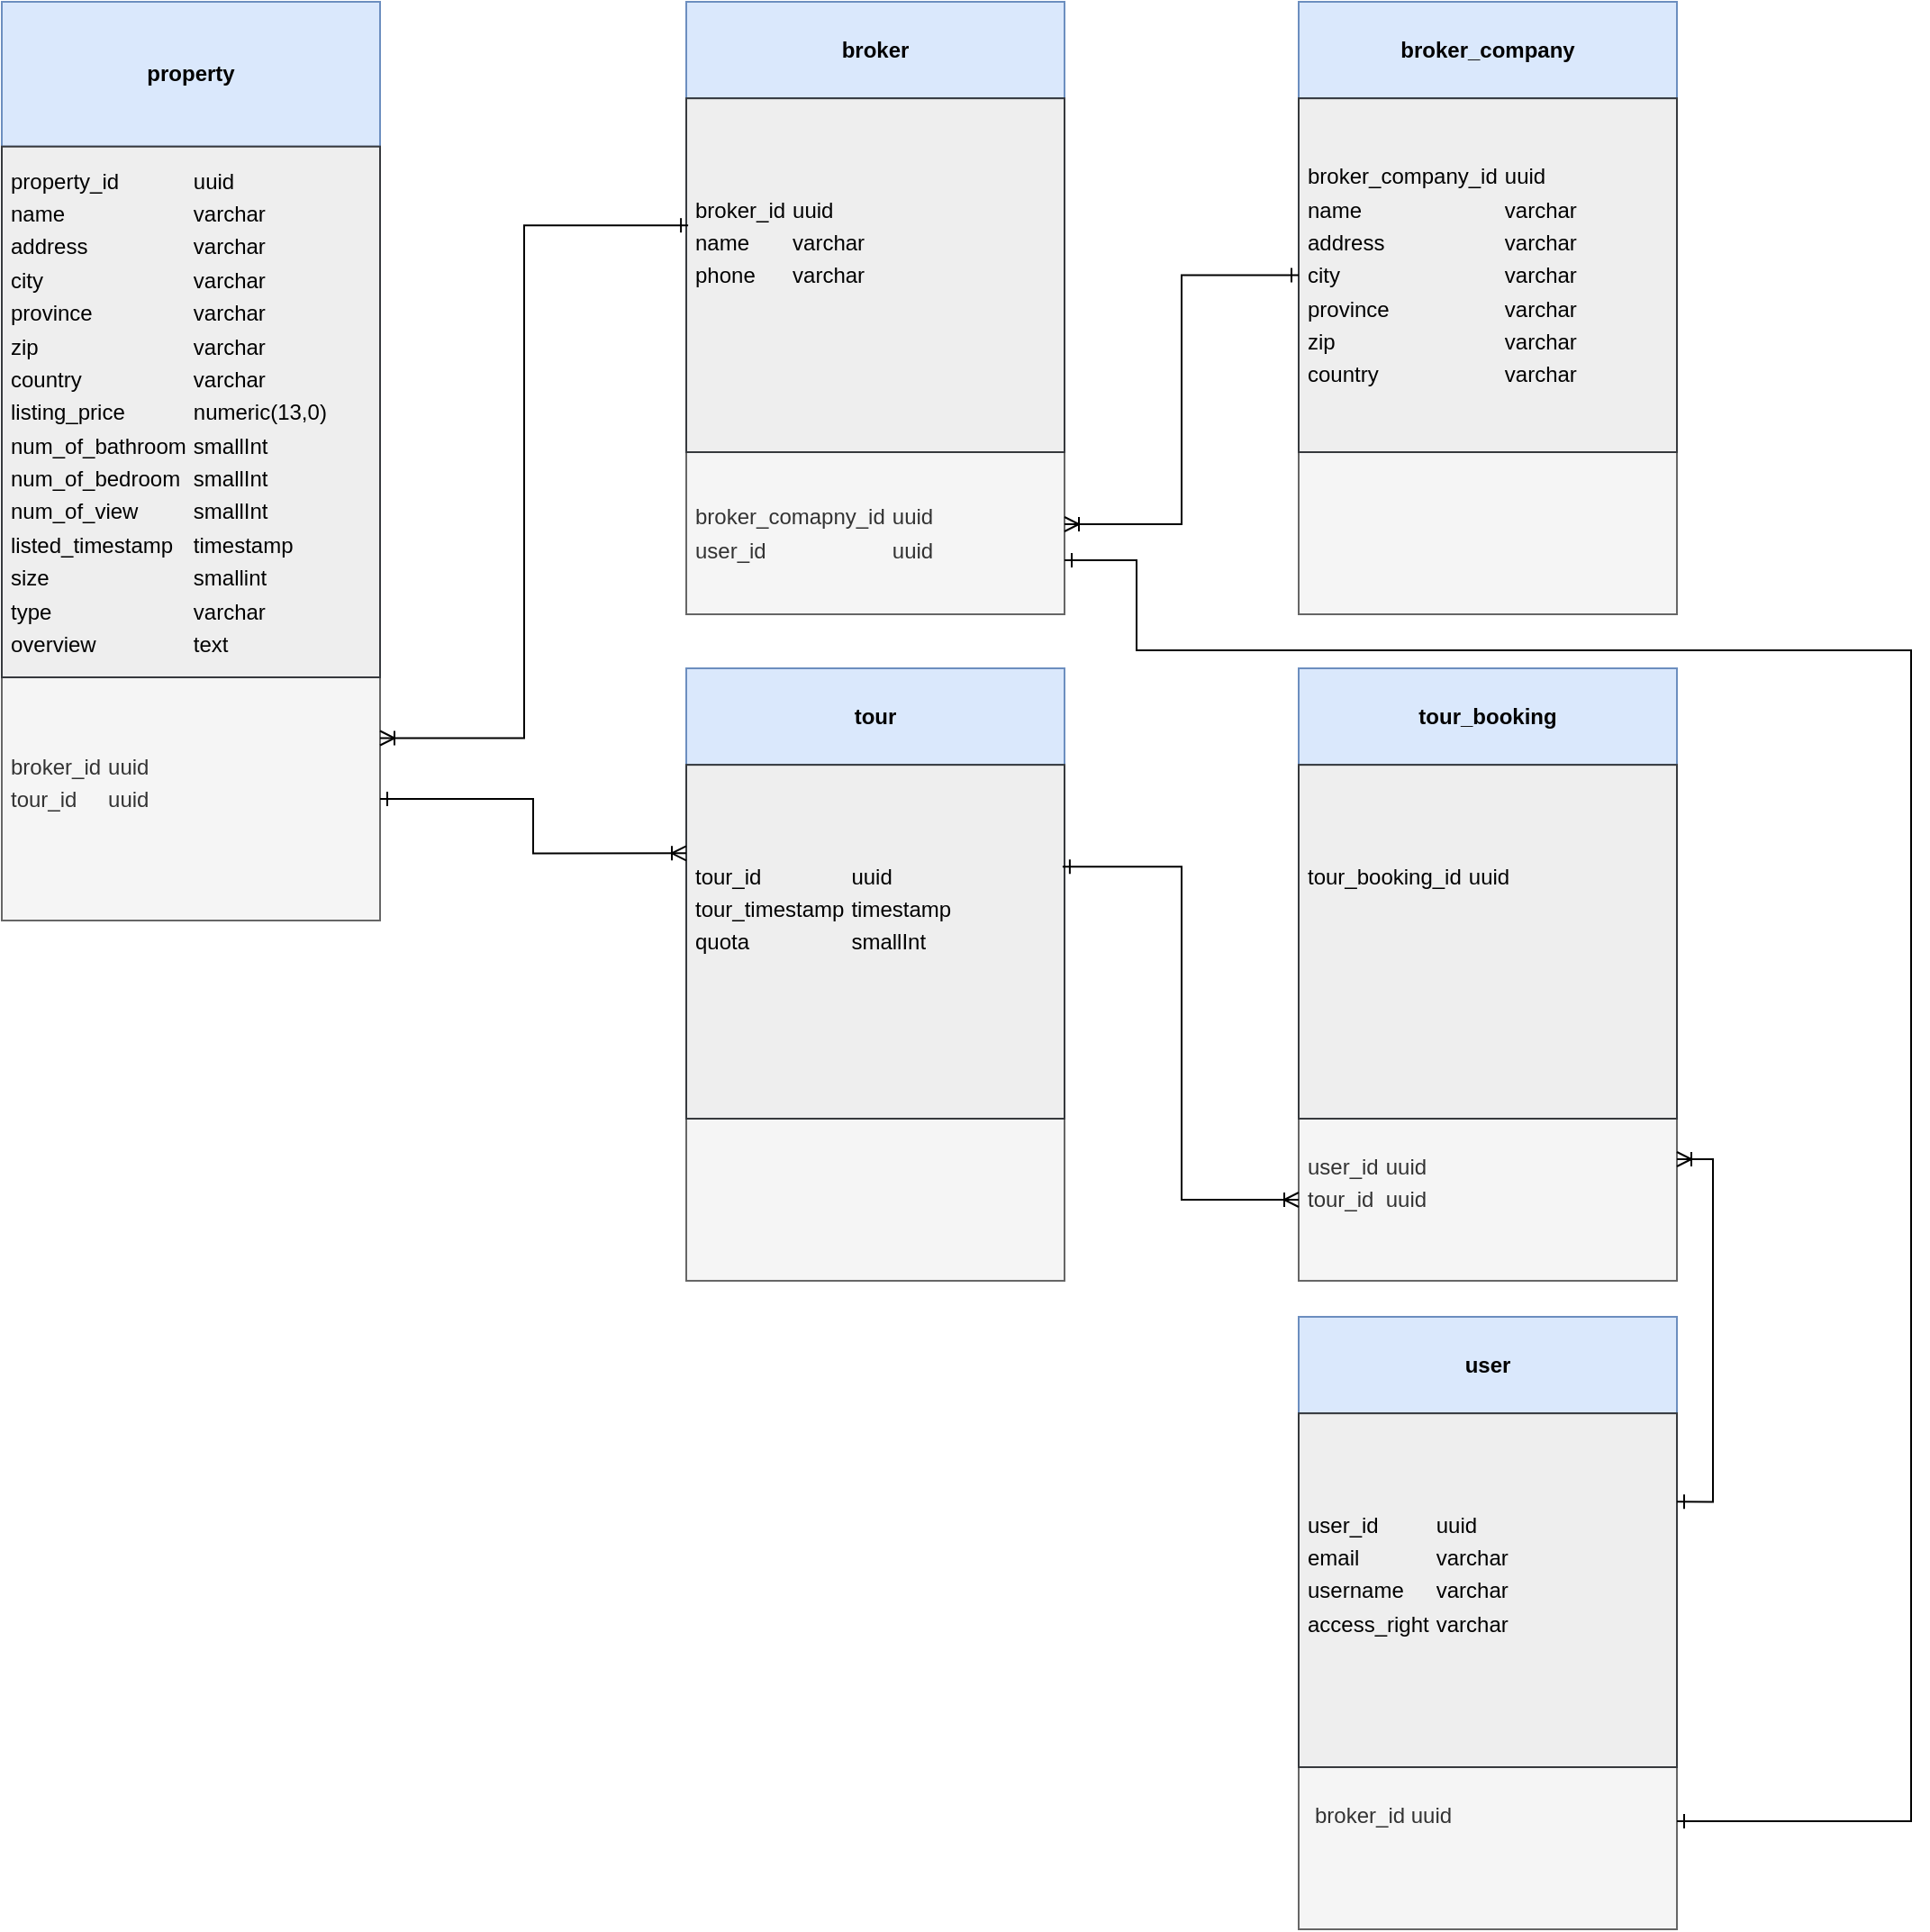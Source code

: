 <mxfile version="24.4.14" type="device">
  <diagram name="Page-1" id="duder2AZap7tr0xob_Q-">
    <mxGraphModel dx="2027" dy="1060" grid="1" gridSize="10" guides="1" tooltips="1" connect="1" arrows="1" fold="1" page="1" pageScale="1" pageWidth="850" pageHeight="1100" math="0" shadow="0">
      <root>
        <mxCell id="0" />
        <mxCell id="1" parent="0" />
        <mxCell id="dFxl_KDMdSGSmXqM_8Ub-6" value="" style="group" parent="1" vertex="1" connectable="0">
          <mxGeometry x="-750" y="240" width="210" height="510" as="geometry" />
        </mxCell>
        <mxCell id="dFxl_KDMdSGSmXqM_8Ub-5" value="&lt;table&gt;&lt;tbody&gt;&lt;tr&gt;&lt;td&gt;broker_id&lt;/td&gt;&lt;td&gt;uuid&lt;/td&gt;&lt;/tr&gt;&lt;tr&gt;&lt;td&gt;tour_id&lt;/td&gt;&lt;td&gt;uuid&lt;/td&gt;&lt;/tr&gt;&lt;tr&gt;&lt;td&gt;&lt;br&gt;&lt;/td&gt;&lt;td&gt;&lt;br&gt;&lt;/td&gt;&lt;/tr&gt;&lt;/tbody&gt;&lt;/table&gt;" style="rounded=0;whiteSpace=wrap;html=1;fillColor=#f5f5f5;fontColor=#333333;strokeColor=#666666;align=left;" parent="dFxl_KDMdSGSmXqM_8Ub-6" vertex="1">
          <mxGeometry y="375" width="210" height="135.0" as="geometry" />
        </mxCell>
        <mxCell id="dFxl_KDMdSGSmXqM_8Ub-1" value="&lt;b&gt;property&lt;/b&gt;" style="rounded=0;whiteSpace=wrap;html=1;fillColor=#dae8fc;strokeColor=#6c8ebf;" parent="dFxl_KDMdSGSmXqM_8Ub-6" vertex="1">
          <mxGeometry width="210" height="80.355" as="geometry" />
        </mxCell>
        <mxCell id="dFxl_KDMdSGSmXqM_8Ub-3" value="&lt;table&gt;&lt;tbody&gt;&lt;tr&gt;&lt;td&gt;property_id&lt;/td&gt;&lt;td&gt;uuid&lt;/td&gt;&lt;/tr&gt;&lt;tr&gt;&lt;td&gt;name&lt;/td&gt;&lt;td&gt;varchar&lt;/td&gt;&lt;/tr&gt;&lt;tr&gt;&lt;td&gt;address&lt;/td&gt;&lt;td&gt;varchar&lt;/td&gt;&lt;/tr&gt;&lt;tr&gt;&lt;td&gt;city&lt;/td&gt;&lt;td&gt;varchar&lt;/td&gt;&lt;/tr&gt;&lt;tr&gt;&lt;td&gt;province&lt;/td&gt;&lt;td&gt;varchar&lt;/td&gt;&lt;/tr&gt;&lt;tr&gt;&lt;td&gt;zip&lt;/td&gt;&lt;td&gt;varchar&lt;/td&gt;&lt;/tr&gt;&lt;tr&gt;&lt;td&gt;country&lt;/td&gt;&lt;td&gt;varchar&lt;/td&gt;&lt;/tr&gt;&lt;tr&gt;&lt;td&gt;listing_price&lt;/td&gt;&lt;td&gt;numeric(13,0)&lt;/td&gt;&lt;/tr&gt;&lt;tr&gt;&lt;td&gt;num_of_bathroom&lt;/td&gt;&lt;td&gt;smallInt&lt;/td&gt;&lt;/tr&gt;&lt;tr&gt;&lt;td&gt;num_of_bedroom&lt;/td&gt;&lt;td&gt;smallInt&lt;br&gt;&lt;/td&gt;&lt;/tr&gt;&lt;tr&gt;&lt;td&gt;num_of_view&lt;/td&gt;&lt;td&gt;smallInt&lt;/td&gt;&lt;/tr&gt;&lt;tr&gt;&lt;td&gt;listed_timestamp&lt;/td&gt;&lt;td&gt;timestamp&lt;/td&gt;&lt;/tr&gt;&lt;tr&gt;&lt;td&gt;size&lt;/td&gt;&lt;td&gt;smallint&lt;/td&gt;&lt;/tr&gt;&lt;tr&gt;&lt;td&gt;type&lt;/td&gt;&lt;td&gt;varchar&lt;/td&gt;&lt;/tr&gt;&lt;tr&gt;&lt;td&gt;overview&lt;/td&gt;&lt;td&gt;text&lt;/td&gt;&lt;/tr&gt;&lt;/tbody&gt;&lt;/table&gt;" style="rounded=0;whiteSpace=wrap;html=1;fillColor=#eeeeee;strokeColor=#36393d;align=left;" parent="dFxl_KDMdSGSmXqM_8Ub-6" vertex="1">
          <mxGeometry y="80.355" width="210" height="294.645" as="geometry" />
        </mxCell>
        <mxCell id="dFxl_KDMdSGSmXqM_8Ub-7" value="" style="group" parent="1" vertex="1" connectable="0">
          <mxGeometry x="-370" y="240" width="210" height="340" as="geometry" />
        </mxCell>
        <mxCell id="dFxl_KDMdSGSmXqM_8Ub-8" value="&lt;table&gt;&lt;tbody&gt;&lt;tr&gt;&lt;td&gt;broker_comapny_id&lt;/td&gt;&lt;td&gt;uuid&lt;/td&gt;&lt;/tr&gt;&lt;tr&gt;&lt;td&gt;user_id&lt;br&gt;&lt;/td&gt;&lt;td&gt;uuid&lt;br&gt;&lt;/td&gt;&lt;/tr&gt;&lt;/tbody&gt;&lt;/table&gt;" style="rounded=0;whiteSpace=wrap;html=1;fillColor=#f5f5f5;fontColor=#333333;strokeColor=#666666;align=left;" parent="dFxl_KDMdSGSmXqM_8Ub-7" vertex="1">
          <mxGeometry y="250" width="210" height="90" as="geometry" />
        </mxCell>
        <mxCell id="dFxl_KDMdSGSmXqM_8Ub-9" value="&lt;b&gt;broker&lt;/b&gt;" style="rounded=0;whiteSpace=wrap;html=1;fillColor=#dae8fc;strokeColor=#6c8ebf;" parent="dFxl_KDMdSGSmXqM_8Ub-7" vertex="1">
          <mxGeometry width="210" height="53.57" as="geometry" />
        </mxCell>
        <mxCell id="dFxl_KDMdSGSmXqM_8Ub-10" value="&lt;table&gt;&lt;tbody&gt;&lt;tr&gt;&lt;td&gt;broker_id&lt;/td&gt;&lt;td&gt;uuid&lt;/td&gt;&lt;/tr&gt;&lt;tr&gt;&lt;td&gt;name&lt;/td&gt;&lt;td&gt;varchar&lt;/td&gt;&lt;/tr&gt;&lt;tr&gt;&lt;td&gt;phone&lt;/td&gt;&lt;td&gt;varchar&lt;/td&gt;&lt;/tr&gt;&lt;tr&gt;&lt;td&gt;&lt;br&gt;&lt;/td&gt;&lt;td&gt;&lt;br&gt;&lt;/td&gt;&lt;/tr&gt;&lt;tr&gt;&lt;td&gt;&lt;br&gt;&lt;/td&gt;&lt;td&gt;&lt;br&gt;&lt;/td&gt;&lt;/tr&gt;&lt;/tbody&gt;&lt;/table&gt;" style="rounded=0;whiteSpace=wrap;html=1;fillColor=#eeeeee;strokeColor=#36393d;align=left;" parent="dFxl_KDMdSGSmXqM_8Ub-7" vertex="1">
          <mxGeometry y="53.57" width="210" height="196.43" as="geometry" />
        </mxCell>
        <mxCell id="dFxl_KDMdSGSmXqM_8Ub-11" style="edgeStyle=orthogonalEdgeStyle;rounded=0;orthogonalLoop=1;jettySize=auto;html=1;exitX=1;exitY=0.25;exitDx=0;exitDy=0;entryX=0.005;entryY=0.359;entryDx=0;entryDy=0;entryPerimeter=0;endArrow=ERone;endFill=0;startArrow=ERoneToMany;startFill=0;" parent="1" source="dFxl_KDMdSGSmXqM_8Ub-5" target="dFxl_KDMdSGSmXqM_8Ub-10" edge="1">
          <mxGeometry relative="1" as="geometry">
            <Array as="points">
              <mxPoint x="-460" y="649" />
              <mxPoint x="-460" y="364" />
            </Array>
          </mxGeometry>
        </mxCell>
        <mxCell id="dFxl_KDMdSGSmXqM_8Ub-16" value="" style="group" parent="1" vertex="1" connectable="0">
          <mxGeometry x="-370" y="610" width="210" height="340" as="geometry" />
        </mxCell>
        <mxCell id="dFxl_KDMdSGSmXqM_8Ub-17" value="&lt;table&gt;&lt;tbody&gt;&lt;tr&gt;&lt;td&gt;&lt;br&gt;&lt;/td&gt;&lt;td&gt;&lt;br&gt;&lt;/td&gt;&lt;/tr&gt;&lt;tr&gt;&lt;td&gt;&lt;br&gt;&lt;/td&gt;&lt;td&gt;&lt;br&gt;&lt;/td&gt;&lt;/tr&gt;&lt;tr&gt;&lt;td&gt;&lt;br&gt;&lt;/td&gt;&lt;td&gt;&lt;br&gt;&lt;/td&gt;&lt;/tr&gt;&lt;/tbody&gt;&lt;/table&gt;" style="rounded=0;whiteSpace=wrap;html=1;fillColor=#f5f5f5;fontColor=#333333;strokeColor=#666666;align=left;" parent="dFxl_KDMdSGSmXqM_8Ub-16" vertex="1">
          <mxGeometry y="250" width="210" height="90" as="geometry" />
        </mxCell>
        <mxCell id="dFxl_KDMdSGSmXqM_8Ub-18" value="&lt;b&gt;tour&lt;/b&gt;" style="rounded=0;whiteSpace=wrap;html=1;fillColor=#dae8fc;strokeColor=#6c8ebf;" parent="dFxl_KDMdSGSmXqM_8Ub-16" vertex="1">
          <mxGeometry width="210" height="53.57" as="geometry" />
        </mxCell>
        <mxCell id="dFxl_KDMdSGSmXqM_8Ub-19" value="&lt;table&gt;&lt;tbody&gt;&lt;tr&gt;&lt;td&gt;tour_id&lt;/td&gt;&lt;td&gt;uuid&lt;/td&gt;&lt;/tr&gt;&lt;tr&gt;&lt;td&gt;tour_timestamp&lt;/td&gt;&lt;td&gt;timestamp&lt;/td&gt;&lt;/tr&gt;&lt;tr&gt;&lt;td&gt;quota&lt;/td&gt;&lt;td&gt;smallInt&lt;/td&gt;&lt;/tr&gt;&lt;tr&gt;&lt;td&gt;&lt;br&gt;&lt;/td&gt;&lt;td&gt;&lt;br&gt;&lt;/td&gt;&lt;/tr&gt;&lt;tr&gt;&lt;td&gt;&lt;br&gt;&lt;/td&gt;&lt;td&gt;&lt;br&gt;&lt;/td&gt;&lt;/tr&gt;&lt;/tbody&gt;&lt;/table&gt;" style="rounded=0;whiteSpace=wrap;html=1;fillColor=#eeeeee;strokeColor=#36393d;align=left;" parent="dFxl_KDMdSGSmXqM_8Ub-16" vertex="1">
          <mxGeometry y="53.57" width="210" height="196.43" as="geometry" />
        </mxCell>
        <mxCell id="dFxl_KDMdSGSmXqM_8Ub-20" style="edgeStyle=orthogonalEdgeStyle;rounded=0;orthogonalLoop=1;jettySize=auto;html=1;exitX=1;exitY=0.5;exitDx=0;exitDy=0;entryX=0;entryY=0.25;entryDx=0;entryDy=0;endArrow=ERoneToMany;endFill=0;startArrow=ERone;startFill=0;" parent="1" source="dFxl_KDMdSGSmXqM_8Ub-5" target="dFxl_KDMdSGSmXqM_8Ub-19" edge="1">
          <mxGeometry relative="1" as="geometry" />
        </mxCell>
        <mxCell id="dFxl_KDMdSGSmXqM_8Ub-21" value="" style="group" parent="1" vertex="1" connectable="0">
          <mxGeometry x="-30" y="610" width="210" height="340" as="geometry" />
        </mxCell>
        <mxCell id="dFxl_KDMdSGSmXqM_8Ub-22" value="&lt;table&gt;&lt;tbody&gt;&lt;tr&gt;&lt;td&gt;user_id&lt;/td&gt;&lt;td&gt;uuid&lt;/td&gt;&lt;/tr&gt;&lt;tr&gt;&lt;td&gt;tour_id&lt;/td&gt;&lt;td&gt;uuid&lt;/td&gt;&lt;/tr&gt;&lt;tr&gt;&lt;td&gt;&lt;br&gt;&lt;/td&gt;&lt;td&gt;&lt;br&gt;&lt;/td&gt;&lt;/tr&gt;&lt;/tbody&gt;&lt;/table&gt;" style="rounded=0;whiteSpace=wrap;html=1;fillColor=#f5f5f5;fontColor=#333333;strokeColor=#666666;align=left;" parent="dFxl_KDMdSGSmXqM_8Ub-21" vertex="1">
          <mxGeometry y="250" width="210" height="90" as="geometry" />
        </mxCell>
        <mxCell id="dFxl_KDMdSGSmXqM_8Ub-23" value="&lt;b&gt;tour_booking&lt;/b&gt;" style="rounded=0;whiteSpace=wrap;html=1;fillColor=#dae8fc;strokeColor=#6c8ebf;" parent="dFxl_KDMdSGSmXqM_8Ub-21" vertex="1">
          <mxGeometry width="210" height="53.57" as="geometry" />
        </mxCell>
        <mxCell id="dFxl_KDMdSGSmXqM_8Ub-24" value="&lt;table&gt;&lt;tbody&gt;&lt;tr&gt;&lt;td&gt;tour_booking_id&lt;/td&gt;&lt;td&gt;uuid&lt;/td&gt;&lt;/tr&gt;&lt;tr&gt;&lt;td&gt;&lt;br&gt;&lt;/td&gt;&lt;td&gt;&lt;br&gt;&lt;/td&gt;&lt;/tr&gt;&lt;tr&gt;&lt;td&gt;&lt;br&gt;&lt;/td&gt;&lt;td&gt;&lt;br&gt;&lt;/td&gt;&lt;/tr&gt;&lt;tr&gt;&lt;td&gt;&lt;br&gt;&lt;/td&gt;&lt;td&gt;&lt;br&gt;&lt;/td&gt;&lt;/tr&gt;&lt;tr&gt;&lt;td&gt;&lt;br&gt;&lt;/td&gt;&lt;td&gt;&lt;br&gt;&lt;/td&gt;&lt;/tr&gt;&lt;/tbody&gt;&lt;/table&gt;" style="rounded=0;whiteSpace=wrap;html=1;fillColor=#eeeeee;strokeColor=#36393d;align=left;" parent="dFxl_KDMdSGSmXqM_8Ub-21" vertex="1">
          <mxGeometry y="53.57" width="210" height="196.43" as="geometry" />
        </mxCell>
        <mxCell id="dFxl_KDMdSGSmXqM_8Ub-25" value="" style="group" parent="1" vertex="1" connectable="0">
          <mxGeometry x="-30" y="970" width="210" height="340" as="geometry" />
        </mxCell>
        <mxCell id="dFxl_KDMdSGSmXqM_8Ub-26" value="&lt;table&gt;&lt;tbody&gt;&lt;tr&gt;&lt;td&gt;&lt;br&gt;&lt;/td&gt;&lt;td&gt;broker_id uuid&lt;/td&gt;&lt;/tr&gt;&lt;tr&gt;&lt;td&gt;&lt;br&gt;&lt;/td&gt;&lt;td&gt;&lt;br&gt;&lt;/td&gt;&lt;/tr&gt;&lt;tr&gt;&lt;td&gt;&lt;br&gt;&lt;/td&gt;&lt;td&gt;&lt;br&gt;&lt;/td&gt;&lt;/tr&gt;&lt;/tbody&gt;&lt;/table&gt;" style="rounded=0;whiteSpace=wrap;html=1;fillColor=#f5f5f5;fontColor=#333333;strokeColor=#666666;align=left;" parent="dFxl_KDMdSGSmXqM_8Ub-25" vertex="1">
          <mxGeometry y="250" width="210" height="90" as="geometry" />
        </mxCell>
        <mxCell id="dFxl_KDMdSGSmXqM_8Ub-27" value="&lt;b&gt;user&lt;/b&gt;" style="rounded=0;whiteSpace=wrap;html=1;fillColor=#dae8fc;strokeColor=#6c8ebf;" parent="dFxl_KDMdSGSmXqM_8Ub-25" vertex="1">
          <mxGeometry width="210" height="53.57" as="geometry" />
        </mxCell>
        <mxCell id="dFxl_KDMdSGSmXqM_8Ub-28" value="&lt;table&gt;&lt;tbody&gt;&lt;tr&gt;&lt;td&gt;user_id&lt;/td&gt;&lt;td&gt;uuid&lt;/td&gt;&lt;/tr&gt;&lt;tr&gt;&lt;td&gt;email&lt;/td&gt;&lt;td&gt;varchar&lt;/td&gt;&lt;/tr&gt;&lt;tr&gt;&lt;td&gt;username&lt;/td&gt;&lt;td&gt;varchar&lt;/td&gt;&lt;/tr&gt;&lt;tr&gt;&lt;td&gt;access_right&lt;/td&gt;&lt;td&gt;varchar&lt;/td&gt;&lt;/tr&gt;&lt;tr&gt;&lt;td&gt;&lt;br&gt;&lt;/td&gt;&lt;td&gt;&lt;br&gt;&lt;/td&gt;&lt;/tr&gt;&lt;/tbody&gt;&lt;/table&gt;" style="rounded=0;whiteSpace=wrap;html=1;fillColor=#eeeeee;strokeColor=#36393d;align=left;" parent="dFxl_KDMdSGSmXqM_8Ub-25" vertex="1">
          <mxGeometry y="53.57" width="210" height="196.43" as="geometry" />
        </mxCell>
        <mxCell id="dFxl_KDMdSGSmXqM_8Ub-29" style="edgeStyle=orthogonalEdgeStyle;rounded=0;orthogonalLoop=1;jettySize=auto;html=1;exitX=1;exitY=0.25;exitDx=0;exitDy=0;entryX=1;entryY=0.25;entryDx=0;entryDy=0;endArrow=ERoneToMany;endFill=0;startArrow=ERone;startFill=0;" parent="1" source="dFxl_KDMdSGSmXqM_8Ub-28" target="dFxl_KDMdSGSmXqM_8Ub-22" edge="1">
          <mxGeometry relative="1" as="geometry" />
        </mxCell>
        <mxCell id="dFxl_KDMdSGSmXqM_8Ub-31" value="" style="group" parent="1" vertex="1" connectable="0">
          <mxGeometry x="-30" y="240" width="210" height="340" as="geometry" />
        </mxCell>
        <mxCell id="dFxl_KDMdSGSmXqM_8Ub-32" value="&lt;table&gt;&lt;tbody&gt;&lt;tr&gt;&lt;td&gt;&lt;br&gt;&lt;/td&gt;&lt;td&gt;&lt;br&gt;&lt;/td&gt;&lt;/tr&gt;&lt;tr&gt;&lt;td&gt;&lt;br&gt;&lt;/td&gt;&lt;td&gt;&lt;br&gt;&lt;/td&gt;&lt;/tr&gt;&lt;tr&gt;&lt;td&gt;&lt;br&gt;&lt;/td&gt;&lt;td&gt;&lt;br&gt;&lt;/td&gt;&lt;/tr&gt;&lt;/tbody&gt;&lt;/table&gt;" style="rounded=0;whiteSpace=wrap;html=1;fillColor=#f5f5f5;fontColor=#333333;strokeColor=#666666;align=left;" parent="dFxl_KDMdSGSmXqM_8Ub-31" vertex="1">
          <mxGeometry y="250" width="210" height="90" as="geometry" />
        </mxCell>
        <mxCell id="dFxl_KDMdSGSmXqM_8Ub-33" value="&lt;b&gt;broker_company&lt;/b&gt;" style="rounded=0;whiteSpace=wrap;html=1;fillColor=#dae8fc;strokeColor=#6c8ebf;" parent="dFxl_KDMdSGSmXqM_8Ub-31" vertex="1">
          <mxGeometry width="210" height="53.57" as="geometry" />
        </mxCell>
        <mxCell id="dFxl_KDMdSGSmXqM_8Ub-34" value="&lt;table&gt;&lt;tbody&gt;&lt;tr&gt;&lt;td&gt;broker_company_id&lt;/td&gt;&lt;td&gt;uuid&lt;/td&gt;&lt;/tr&gt;&lt;tr&gt;&lt;td&gt;name&lt;/td&gt;&lt;td&gt;varchar&lt;/td&gt;&lt;/tr&gt;&lt;tr&gt;&lt;td&gt;address&lt;/td&gt;&lt;td&gt;varchar&lt;/td&gt;&lt;/tr&gt;&lt;tr&gt;&lt;td&gt;city&lt;/td&gt;&lt;td&gt;varchar&lt;/td&gt;&lt;/tr&gt;&lt;tr&gt;&lt;td&gt;province&lt;/td&gt;&lt;td&gt;varchar&lt;/td&gt;&lt;/tr&gt;&lt;tr&gt;&lt;td&gt;zip&lt;/td&gt;&lt;td&gt;varchar&lt;/td&gt;&lt;/tr&gt;&lt;tr&gt;&lt;td&gt;country&lt;/td&gt;&lt;td&gt;varchar&lt;/td&gt;&lt;/tr&gt;&lt;/tbody&gt;&lt;/table&gt;" style="rounded=0;whiteSpace=wrap;html=1;fillColor=#eeeeee;strokeColor=#36393d;align=left;" parent="dFxl_KDMdSGSmXqM_8Ub-31" vertex="1">
          <mxGeometry y="53.57" width="210" height="196.43" as="geometry" />
        </mxCell>
        <mxCell id="dFxl_KDMdSGSmXqM_8Ub-35" style="edgeStyle=orthogonalEdgeStyle;rounded=0;orthogonalLoop=1;jettySize=auto;html=1;entryX=0;entryY=0.5;entryDx=0;entryDy=0;startArrow=ERoneToMany;startFill=0;endArrow=ERone;endFill=0;" parent="1" source="dFxl_KDMdSGSmXqM_8Ub-8" target="dFxl_KDMdSGSmXqM_8Ub-34" edge="1">
          <mxGeometry relative="1" as="geometry">
            <Array as="points">
              <mxPoint x="-95" y="530" />
              <mxPoint x="-95" y="392" />
            </Array>
          </mxGeometry>
        </mxCell>
        <mxCell id="dFxl_KDMdSGSmXqM_8Ub-30" style="edgeStyle=orthogonalEdgeStyle;rounded=0;orthogonalLoop=1;jettySize=auto;html=1;exitX=0;exitY=0.5;exitDx=0;exitDy=0;startArrow=ERoneToMany;startFill=0;endArrow=ERone;endFill=0;entryX=0.995;entryY=0.288;entryDx=0;entryDy=0;entryPerimeter=0;" parent="1" source="dFxl_KDMdSGSmXqM_8Ub-22" target="dFxl_KDMdSGSmXqM_8Ub-19" edge="1">
          <mxGeometry relative="1" as="geometry">
            <mxPoint x="-160" y="905" as="targetPoint" />
          </mxGeometry>
        </mxCell>
        <mxCell id="BLPi5HtoXvoNDPw-KGDJ-1" style="edgeStyle=orthogonalEdgeStyle;rounded=0;orthogonalLoop=1;jettySize=auto;html=1;startArrow=ERone;startFill=0;endArrow=ERone;endFill=0;" edge="1" parent="1" source="dFxl_KDMdSGSmXqM_8Ub-8">
          <mxGeometry relative="1" as="geometry">
            <mxPoint x="-160" y="504" as="sourcePoint" />
            <mxPoint x="180" y="1250" as="targetPoint" />
            <Array as="points">
              <mxPoint x="-120" y="550" />
              <mxPoint x="-120" y="600" />
              <mxPoint x="310" y="600" />
              <mxPoint x="310" y="1250" />
            </Array>
          </mxGeometry>
        </mxCell>
      </root>
    </mxGraphModel>
  </diagram>
</mxfile>
